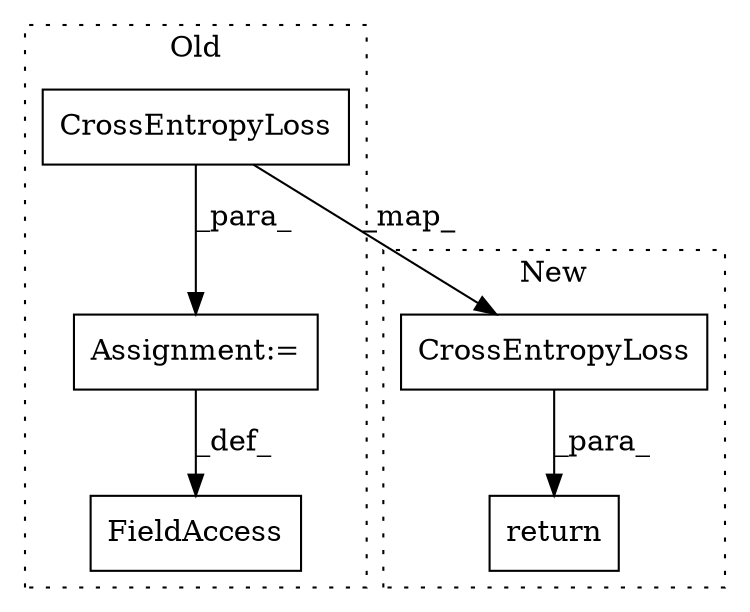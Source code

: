 digraph G {
subgraph cluster0 {
1 [label="CrossEntropyLoss" a="32" s="4113,4149" l="17,1" shape="box"];
3 [label="FieldAccess" a="22" s="4089" l="14" shape="box"];
4 [label="Assignment:=" a="7" s="4103" l="1" shape="box"];
label = "Old";
style="dotted";
}
subgraph cluster1 {
2 [label="CrossEntropyLoss" a="32" s="4133,4169" l="17,1" shape="box"];
5 [label="return" a="41" s="4117" l="7" shape="box"];
label = "New";
style="dotted";
}
1 -> 4 [label="_para_"];
1 -> 2 [label="_map_"];
2 -> 5 [label="_para_"];
4 -> 3 [label="_def_"];
}